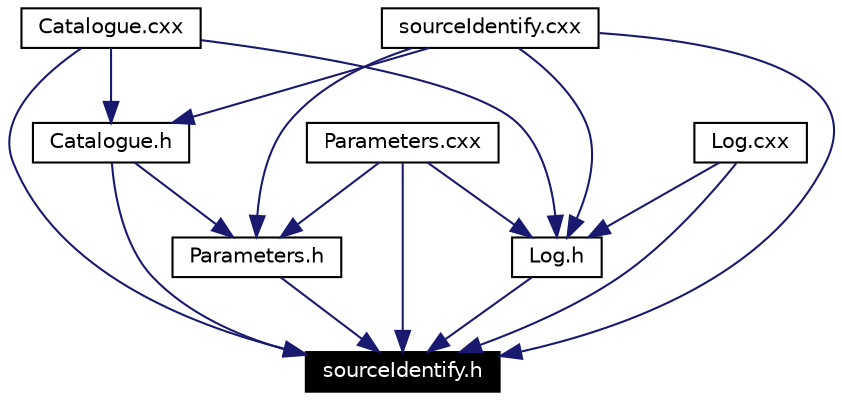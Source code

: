 digraph inheritance
{
  Node109 [shape="box",label="sourceIdentify.h",fontsize=10,height=0.2,width=0.4,fontname="Helvetica",color="black",style="filled" fontcolor="white"];
  Node110 -> Node109 [color="midnightblue",fontsize=10,style="solid",fontname="Helvetica"];
  Node110 [shape="box",label="Catalogue.cxx",fontsize=10,height=0.2,width=0.4,fontname="Helvetica",color="black",URL="$_catalogue_8cxx.html"];
  Node111 -> Node109 [color="midnightblue",fontsize=10,style="solid",fontname="Helvetica"];
  Node111 [shape="box",label="Catalogue.h",fontsize=10,height=0.2,width=0.4,fontname="Helvetica",color="black",URL="$_catalogue_8h.html"];
  Node110 -> Node111 [color="midnightblue",fontsize=10,style="solid",fontname="Helvetica"];
  Node112 -> Node111 [color="midnightblue",fontsize=10,style="solid",fontname="Helvetica"];
  Node112 [shape="box",label="sourceIdentify.cxx",fontsize=10,height=0.2,width=0.4,fontname="Helvetica",color="black",URL="$source_identify_8cxx.html"];
  Node113 -> Node109 [color="midnightblue",fontsize=10,style="solid",fontname="Helvetica"];
  Node113 [shape="box",label="Parameters.h",fontsize=10,height=0.2,width=0.4,fontname="Helvetica",color="black",URL="$_parameters_8h.html"];
  Node111 -> Node113 [color="midnightblue",fontsize=10,style="solid",fontname="Helvetica"];
  Node114 -> Node113 [color="midnightblue",fontsize=10,style="solid",fontname="Helvetica"];
  Node114 [shape="box",label="Parameters.cxx",fontsize=10,height=0.2,width=0.4,fontname="Helvetica",color="black",URL="$_parameters_8cxx.html"];
  Node112 -> Node113 [color="midnightblue",fontsize=10,style="solid",fontname="Helvetica"];
  Node115 -> Node109 [color="midnightblue",fontsize=10,style="solid",fontname="Helvetica"];
  Node115 [shape="box",label="Log.h",fontsize=10,height=0.2,width=0.4,fontname="Helvetica",color="black",URL="$_log_8h.html"];
  Node110 -> Node115 [color="midnightblue",fontsize=10,style="solid",fontname="Helvetica"];
  Node116 -> Node115 [color="midnightblue",fontsize=10,style="solid",fontname="Helvetica"];
  Node116 [shape="box",label="Log.cxx",fontsize=10,height=0.2,width=0.4,fontname="Helvetica",color="black",URL="$_log_8cxx.html"];
  Node114 -> Node115 [color="midnightblue",fontsize=10,style="solid",fontname="Helvetica"];
  Node112 -> Node115 [color="midnightblue",fontsize=10,style="solid",fontname="Helvetica"];
  Node116 -> Node109 [color="midnightblue",fontsize=10,style="solid",fontname="Helvetica"];
  Node114 -> Node109 [color="midnightblue",fontsize=10,style="solid",fontname="Helvetica"];
  Node112 -> Node109 [color="midnightblue",fontsize=10,style="solid",fontname="Helvetica"];
}
